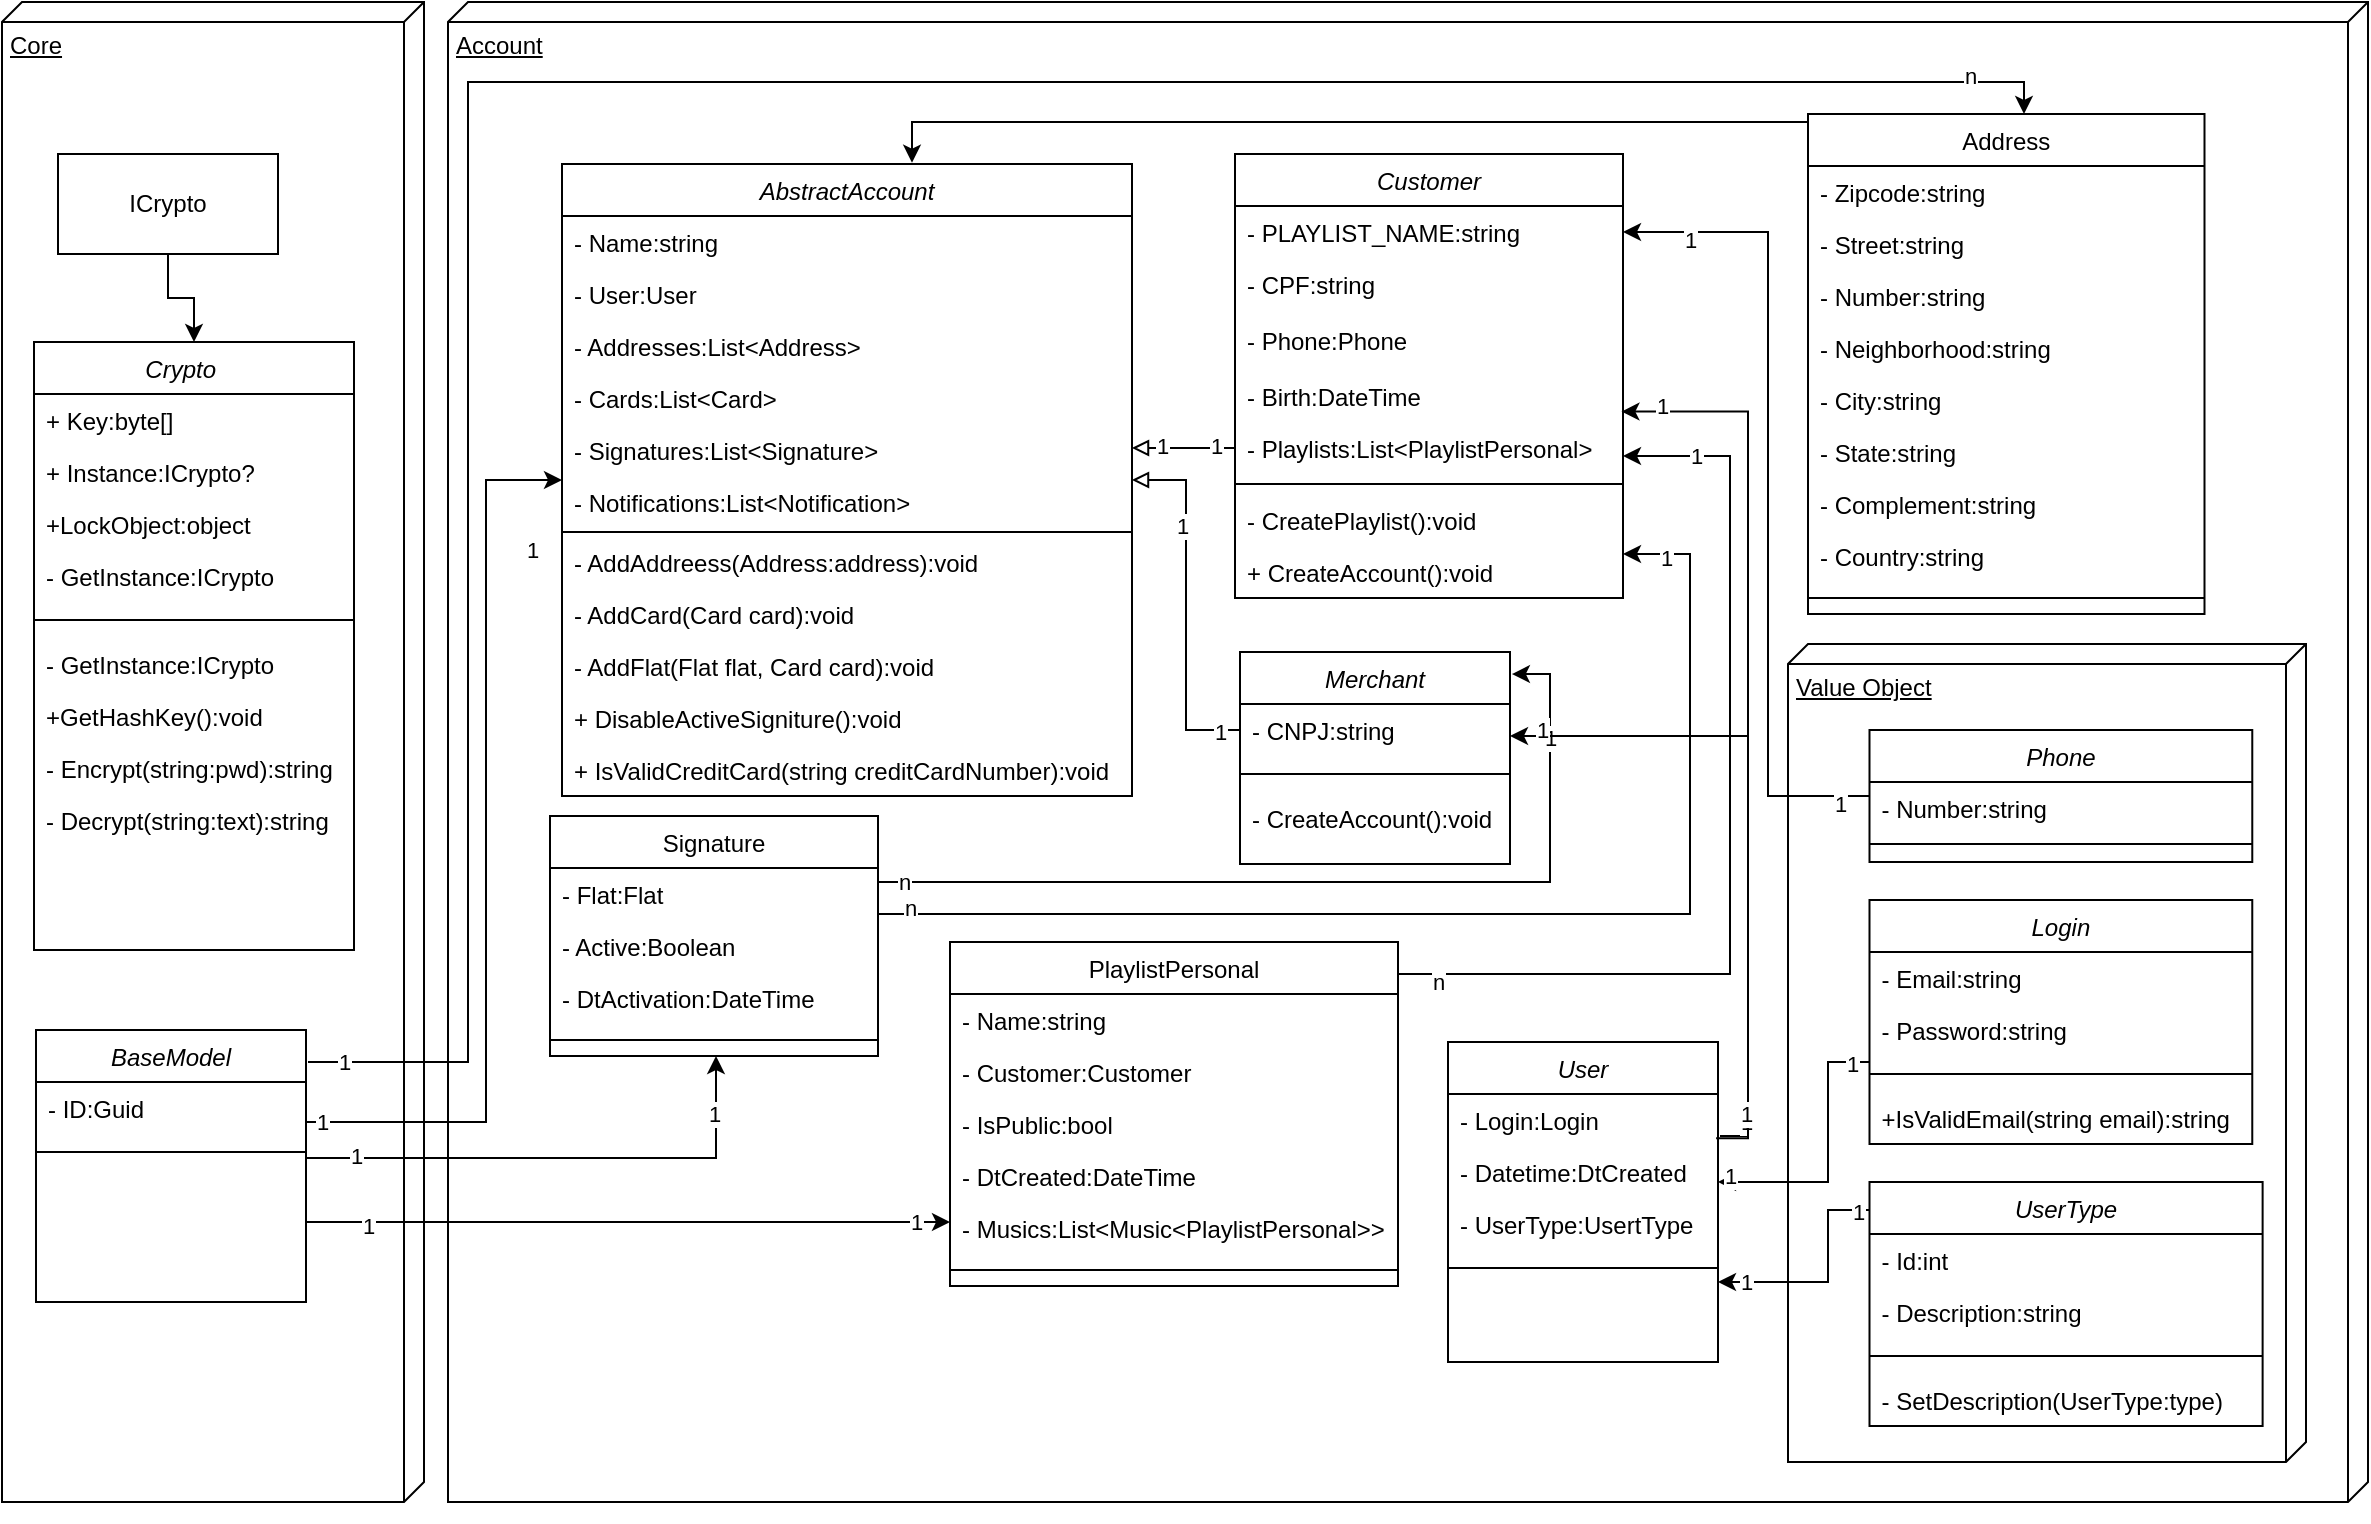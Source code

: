 <mxfile version="24.2.2" type="github">
  <diagram id="C5RBs43oDa-KdzZeNtuy" name="Page-1">
    <mxGraphModel dx="1494" dy="800" grid="1" gridSize="10" guides="1" tooltips="1" connect="1" arrows="1" fold="1" page="1" pageScale="1" pageWidth="1169" pageHeight="827" math="0" shadow="0">
      <root>
        <mxCell id="WIyWlLk6GJQsqaUBKTNV-0" />
        <mxCell id="WIyWlLk6GJQsqaUBKTNV-1" parent="WIyWlLk6GJQsqaUBKTNV-0" />
        <mxCell id="feMMTU7LGqaFjVzuQ2Fy-43" value="Account&lt;br&gt;" style="verticalAlign=top;align=left;spacingTop=8;spacingLeft=2;spacingRight=12;shape=cube;size=10;direction=south;fontStyle=4;html=1;whiteSpace=wrap;" parent="WIyWlLk6GJQsqaUBKTNV-1" vertex="1">
          <mxGeometry x="240" y="50" width="960" height="750" as="geometry" />
        </mxCell>
        <mxCell id="zkfFHV4jXpPFQw0GAbJ--0" value="AbstractAccount" style="swimlane;fontStyle=2;align=center;verticalAlign=top;childLayout=stackLayout;horizontal=1;startSize=26;horizontalStack=0;resizeParent=1;resizeLast=0;collapsible=1;marginBottom=0;rounded=0;shadow=0;strokeWidth=1;labelBackgroundColor=default;" parent="WIyWlLk6GJQsqaUBKTNV-1" vertex="1">
          <mxGeometry x="297" y="131" width="285" height="316" as="geometry">
            <mxRectangle x="230" y="140" width="160" height="26" as="alternateBounds" />
          </mxGeometry>
        </mxCell>
        <mxCell id="zkfFHV4jXpPFQw0GAbJ--3" value="- Name:string" style="text;align=left;verticalAlign=top;spacingLeft=4;spacingRight=4;overflow=hidden;rotatable=0;points=[[0,0.5],[1,0.5]];portConstraint=eastwest;rounded=0;shadow=0;html=0;" parent="zkfFHV4jXpPFQw0GAbJ--0" vertex="1">
          <mxGeometry y="26" width="285" height="26" as="geometry" />
        </mxCell>
        <mxCell id="zkfFHV4jXpPFQw0GAbJ--1" value="- User:User" style="text;align=left;verticalAlign=top;spacingLeft=4;spacingRight=4;overflow=hidden;rotatable=0;points=[[0,0.5],[1,0.5]];portConstraint=eastwest;" parent="zkfFHV4jXpPFQw0GAbJ--0" vertex="1">
          <mxGeometry y="52" width="285" height="26" as="geometry" />
        </mxCell>
        <mxCell id="mI7Hwn_CMACfV3Whv7H--25" value="- Addresses:List&lt;Address&gt;" style="text;align=left;verticalAlign=top;spacingLeft=4;spacingRight=4;overflow=hidden;rotatable=0;points=[[0,0.5],[1,0.5]];portConstraint=eastwest;" vertex="1" parent="zkfFHV4jXpPFQw0GAbJ--0">
          <mxGeometry y="78" width="285" height="26" as="geometry" />
        </mxCell>
        <mxCell id="feMMTU7LGqaFjVzuQ2Fy-9" value="- Cards:List&lt;Card&gt;" style="text;align=left;verticalAlign=top;spacingLeft=4;spacingRight=4;overflow=hidden;rotatable=0;points=[[0,0.5],[1,0.5]];portConstraint=eastwest;" parent="zkfFHV4jXpPFQw0GAbJ--0" vertex="1">
          <mxGeometry y="104" width="285" height="26" as="geometry" />
        </mxCell>
        <mxCell id="feMMTU7LGqaFjVzuQ2Fy-10" value="- Signatures:List&lt;Signature&gt;" style="text;align=left;verticalAlign=top;spacingLeft=4;spacingRight=4;overflow=hidden;rotatable=0;points=[[0,0.5],[1,0.5]];portConstraint=eastwest;" parent="zkfFHV4jXpPFQw0GAbJ--0" vertex="1">
          <mxGeometry y="130" width="285" height="26" as="geometry" />
        </mxCell>
        <mxCell id="feMMTU7LGqaFjVzuQ2Fy-11" value="- Notifications:List&lt;Notification&gt;" style="text;align=left;verticalAlign=top;spacingLeft=4;spacingRight=4;overflow=hidden;rotatable=0;points=[[0,0.5],[1,0.5]];portConstraint=eastwest;" parent="zkfFHV4jXpPFQw0GAbJ--0" vertex="1">
          <mxGeometry y="156" width="285" height="26" as="geometry" />
        </mxCell>
        <mxCell id="zkfFHV4jXpPFQw0GAbJ--4" value="" style="line;html=1;strokeWidth=1;align=left;verticalAlign=middle;spacingTop=-1;spacingLeft=3;spacingRight=3;rotatable=0;labelPosition=right;points=[];portConstraint=eastwest;" parent="zkfFHV4jXpPFQw0GAbJ--0" vertex="1">
          <mxGeometry y="182" width="285" height="4" as="geometry" />
        </mxCell>
        <mxCell id="mI7Hwn_CMACfV3Whv7H--29" value="- AddAddreess(Address:address):void " style="text;align=left;verticalAlign=top;spacingLeft=4;spacingRight=4;overflow=hidden;rotatable=0;points=[[0,0.5],[1,0.5]];portConstraint=eastwest;" vertex="1" parent="zkfFHV4jXpPFQw0GAbJ--0">
          <mxGeometry y="186" width="285" height="26" as="geometry" />
        </mxCell>
        <mxCell id="feMMTU7LGqaFjVzuQ2Fy-14" value="- AddCard(Card card):void " style="text;align=left;verticalAlign=top;spacingLeft=4;spacingRight=4;overflow=hidden;rotatable=0;points=[[0,0.5],[1,0.5]];portConstraint=eastwest;" parent="zkfFHV4jXpPFQw0GAbJ--0" vertex="1">
          <mxGeometry y="212" width="285" height="26" as="geometry" />
        </mxCell>
        <mxCell id="feMMTU7LGqaFjVzuQ2Fy-15" value="- AddFlat(Flat flat, Card card):void " style="text;align=left;verticalAlign=top;spacingLeft=4;spacingRight=4;overflow=hidden;rotatable=0;points=[[0,0.5],[1,0.5]];portConstraint=eastwest;" parent="zkfFHV4jXpPFQw0GAbJ--0" vertex="1">
          <mxGeometry y="238" width="285" height="26" as="geometry" />
        </mxCell>
        <mxCell id="feMMTU7LGqaFjVzuQ2Fy-17" value="+ DisableActiveSigniture():void " style="text;align=left;verticalAlign=top;spacingLeft=4;spacingRight=4;overflow=hidden;rotatable=0;points=[[0,0.5],[1,0.5]];portConstraint=eastwest;" parent="zkfFHV4jXpPFQw0GAbJ--0" vertex="1">
          <mxGeometry y="264" width="285" height="26" as="geometry" />
        </mxCell>
        <mxCell id="feMMTU7LGqaFjVzuQ2Fy-16" value="+ IsValidCreditCard(string creditCardNumber):void" style="text;align=left;verticalAlign=top;spacingLeft=4;spacingRight=4;overflow=hidden;rotatable=0;points=[[0,0.5],[1,0.5]];portConstraint=eastwest;" parent="zkfFHV4jXpPFQw0GAbJ--0" vertex="1">
          <mxGeometry y="290" width="285" height="26" as="geometry" />
        </mxCell>
        <mxCell id="6qK0VQakLGA7VWoojaVd-2" value="Customer" style="swimlane;fontStyle=2;align=center;verticalAlign=top;childLayout=stackLayout;horizontal=1;startSize=26;horizontalStack=0;resizeParent=1;resizeLast=0;collapsible=1;marginBottom=0;rounded=0;shadow=0;strokeWidth=1;labelBackgroundColor=default;" parent="WIyWlLk6GJQsqaUBKTNV-1" vertex="1">
          <mxGeometry x="633.5" y="126" width="194" height="222" as="geometry">
            <mxRectangle x="230" y="140" width="160" height="26" as="alternateBounds" />
          </mxGeometry>
        </mxCell>
        <mxCell id="6qK0VQakLGA7VWoojaVd-24" value="- PLAYLIST_NAME:string&#xa;" style="text;align=left;verticalAlign=top;spacingLeft=4;spacingRight=4;overflow=hidden;rotatable=0;points=[[0,0.5],[1,0.5]];portConstraint=eastwest;rounded=0;shadow=0;html=0;" parent="6qK0VQakLGA7VWoojaVd-2" vertex="1">
          <mxGeometry y="26" width="194" height="26" as="geometry" />
        </mxCell>
        <mxCell id="feMMTU7LGqaFjVzuQ2Fy-4" value="- CPF:string" style="text;align=left;verticalAlign=top;spacingLeft=4;spacingRight=4;overflow=hidden;rotatable=0;points=[[0,0.5],[1,0.5]];portConstraint=eastwest;rounded=0;shadow=0;html=0;" parent="6qK0VQakLGA7VWoojaVd-2" vertex="1">
          <mxGeometry y="52" width="194" height="28" as="geometry" />
        </mxCell>
        <mxCell id="mI7Hwn_CMACfV3Whv7H--59" value="- Phone:Phone" style="text;align=left;verticalAlign=top;spacingLeft=4;spacingRight=4;overflow=hidden;rotatable=0;points=[[0,0.5],[1,0.5]];portConstraint=eastwest;rounded=0;shadow=0;html=0;" vertex="1" parent="6qK0VQakLGA7VWoojaVd-2">
          <mxGeometry y="80" width="194" height="28" as="geometry" />
        </mxCell>
        <mxCell id="feMMTU7LGqaFjVzuQ2Fy-1" value="- Birth:DateTime" style="text;align=left;verticalAlign=top;spacingLeft=4;spacingRight=4;overflow=hidden;rotatable=0;points=[[0,0.5],[1,0.5]];portConstraint=eastwest;rounded=0;shadow=0;html=0;" parent="6qK0VQakLGA7VWoojaVd-2" vertex="1">
          <mxGeometry y="108" width="194" height="26" as="geometry" />
        </mxCell>
        <mxCell id="feMMTU7LGqaFjVzuQ2Fy-2" value="- Playlists:List&lt;PlaylistPersonal&gt;" style="text;align=left;verticalAlign=top;spacingLeft=4;spacingRight=4;overflow=hidden;rotatable=0;points=[[0,0.5],[1,0.5]];portConstraint=eastwest;rounded=0;shadow=0;html=0;" parent="6qK0VQakLGA7VWoojaVd-2" vertex="1">
          <mxGeometry y="134" width="194" height="26" as="geometry" />
        </mxCell>
        <mxCell id="6qK0VQakLGA7VWoojaVd-6" value="" style="line;html=1;strokeWidth=1;align=left;verticalAlign=middle;spacingTop=-1;spacingLeft=3;spacingRight=3;rotatable=0;labelPosition=right;points=[];portConstraint=eastwest;" parent="6qK0VQakLGA7VWoojaVd-2" vertex="1">
          <mxGeometry y="160" width="194" height="10" as="geometry" />
        </mxCell>
        <mxCell id="feMMTU7LGqaFjVzuQ2Fy-7" value="- CreatePlaylist():void" style="text;align=left;verticalAlign=top;spacingLeft=4;spacingRight=4;overflow=hidden;rotatable=0;points=[[0,0.5],[1,0.5]];portConstraint=eastwest;rounded=0;shadow=0;html=0;" parent="6qK0VQakLGA7VWoojaVd-2" vertex="1">
          <mxGeometry y="170" width="194" height="26" as="geometry" />
        </mxCell>
        <mxCell id="feMMTU7LGqaFjVzuQ2Fy-6" value="+ CreateAccount():void" style="text;align=left;verticalAlign=top;spacingLeft=4;spacingRight=4;overflow=hidden;rotatable=0;points=[[0,0.5],[1,0.5]];portConstraint=eastwest;rounded=0;shadow=0;html=0;" parent="6qK0VQakLGA7VWoojaVd-2" vertex="1">
          <mxGeometry y="196" width="194" height="26" as="geometry" />
        </mxCell>
        <mxCell id="6qK0VQakLGA7VWoojaVd-61" value="Signature" style="swimlane;fontStyle=0;align=center;verticalAlign=top;childLayout=stackLayout;horizontal=1;startSize=26;horizontalStack=0;resizeParent=1;resizeLast=0;collapsible=1;marginBottom=0;rounded=0;shadow=0;strokeWidth=1;" parent="WIyWlLk6GJQsqaUBKTNV-1" vertex="1">
          <mxGeometry x="291" y="457" width="164" height="120" as="geometry">
            <mxRectangle x="340" y="380" width="170" height="26" as="alternateBounds" />
          </mxGeometry>
        </mxCell>
        <mxCell id="feMMTU7LGqaFjVzuQ2Fy-72" value="- Flat:Flat" style="text;align=left;verticalAlign=top;spacingLeft=4;spacingRight=4;overflow=hidden;rotatable=0;points=[[0,0.5],[1,0.5]];portConstraint=eastwest;" parent="6qK0VQakLGA7VWoojaVd-61" vertex="1">
          <mxGeometry y="26" width="164" height="26" as="geometry" />
        </mxCell>
        <mxCell id="feMMTU7LGqaFjVzuQ2Fy-73" value="- Active:Boolean" style="text;align=left;verticalAlign=top;spacingLeft=4;spacingRight=4;overflow=hidden;rotatable=0;points=[[0,0.5],[1,0.5]];portConstraint=eastwest;" parent="6qK0VQakLGA7VWoojaVd-61" vertex="1">
          <mxGeometry y="52" width="164" height="26" as="geometry" />
        </mxCell>
        <mxCell id="feMMTU7LGqaFjVzuQ2Fy-74" value="- DtActivation:DateTime" style="text;align=left;verticalAlign=top;spacingLeft=4;spacingRight=4;overflow=hidden;rotatable=0;points=[[0,0.5],[1,0.5]];portConstraint=eastwest;" parent="6qK0VQakLGA7VWoojaVd-61" vertex="1">
          <mxGeometry y="78" width="164" height="26" as="geometry" />
        </mxCell>
        <mxCell id="6qK0VQakLGA7VWoojaVd-62" value="" style="line;html=1;strokeWidth=1;align=left;verticalAlign=middle;spacingTop=-1;spacingLeft=3;spacingRight=3;rotatable=0;labelPosition=right;points=[];portConstraint=eastwest;" parent="6qK0VQakLGA7VWoojaVd-61" vertex="1">
          <mxGeometry y="104" width="164" height="16" as="geometry" />
        </mxCell>
        <mxCell id="6qK0VQakLGA7VWoojaVd-82" style="edgeStyle=orthogonalEdgeStyle;rounded=0;orthogonalLoop=1;jettySize=auto;html=1;exitX=0.5;exitY=1;exitDx=0;exitDy=0;endArrow=none;endFill=0;" parent="WIyWlLk6GJQsqaUBKTNV-1" edge="1">
          <mxGeometry relative="1" as="geometry">
            <mxPoint x="700" y="260" as="sourcePoint" />
          </mxGeometry>
        </mxCell>
        <mxCell id="6qK0VQakLGA7VWoojaVd-84" value="Merchant" style="swimlane;fontStyle=2;align=center;verticalAlign=top;childLayout=stackLayout;horizontal=1;startSize=26;horizontalStack=0;resizeParent=1;resizeLast=0;collapsible=1;marginBottom=0;rounded=0;shadow=0;strokeWidth=1;labelBackgroundColor=default;" parent="WIyWlLk6GJQsqaUBKTNV-1" vertex="1">
          <mxGeometry x="636" y="375" width="135" height="106" as="geometry">
            <mxRectangle x="695" y="300" width="160" height="26" as="alternateBounds" />
          </mxGeometry>
        </mxCell>
        <mxCell id="6qK0VQakLGA7VWoojaVd-91" value="- CNPJ:string" style="text;align=left;verticalAlign=top;spacingLeft=4;spacingRight=4;overflow=hidden;rotatable=0;points=[[0,0.5],[1,0.5]];portConstraint=eastwest;rounded=0;shadow=0;html=0;" parent="6qK0VQakLGA7VWoojaVd-84" vertex="1">
          <mxGeometry y="26" width="135" height="26" as="geometry" />
        </mxCell>
        <mxCell id="6qK0VQakLGA7VWoojaVd-88" value="" style="line;html=1;strokeWidth=1;align=left;verticalAlign=middle;spacingTop=-1;spacingLeft=3;spacingRight=3;rotatable=0;labelPosition=right;points=[];portConstraint=eastwest;" parent="6qK0VQakLGA7VWoojaVd-84" vertex="1">
          <mxGeometry y="52" width="135" height="18" as="geometry" />
        </mxCell>
        <mxCell id="feMMTU7LGqaFjVzuQ2Fy-8" value="- CreateAccount():void" style="text;align=left;verticalAlign=top;spacingLeft=4;spacingRight=4;overflow=hidden;rotatable=0;points=[[0,0.5],[1,0.5]];portConstraint=eastwest;rounded=0;shadow=0;html=0;" parent="6qK0VQakLGA7VWoojaVd-84" vertex="1">
          <mxGeometry y="70" width="135" height="26" as="geometry" />
        </mxCell>
        <mxCell id="feMMTU7LGqaFjVzuQ2Fy-61" style="edgeStyle=orthogonalEdgeStyle;rounded=0;orthogonalLoop=1;jettySize=auto;html=1;" parent="WIyWlLk6GJQsqaUBKTNV-1" source="feMMTU7LGqaFjVzuQ2Fy-44" target="6qK0VQakLGA7VWoojaVd-2" edge="1">
          <mxGeometry relative="1" as="geometry">
            <mxPoint x="645" y="558" as="sourcePoint" />
            <mxPoint x="950" y="277" as="targetPoint" />
            <Array as="points">
              <mxPoint x="881" y="536" />
              <mxPoint x="881" y="277" />
            </Array>
          </mxGeometry>
        </mxCell>
        <mxCell id="feMMTU7LGqaFjVzuQ2Fy-110" value="1" style="edgeLabel;html=1;align=center;verticalAlign=middle;resizable=0;points=[];" parent="feMMTU7LGqaFjVzuQ2Fy-61" vertex="1" connectable="0">
          <mxGeometry x="0.849" relative="1" as="geometry">
            <mxPoint as="offset" />
          </mxGeometry>
        </mxCell>
        <mxCell id="feMMTU7LGqaFjVzuQ2Fy-111" value="n" style="edgeLabel;html=1;align=center;verticalAlign=middle;resizable=0;points=[];" parent="feMMTU7LGqaFjVzuQ2Fy-61" vertex="1" connectable="0">
          <mxGeometry x="-0.916" y="-4" relative="1" as="geometry">
            <mxPoint as="offset" />
          </mxGeometry>
        </mxCell>
        <mxCell id="feMMTU7LGqaFjVzuQ2Fy-44" value="PlaylistPersonal" style="swimlane;fontStyle=0;align=center;verticalAlign=top;childLayout=stackLayout;horizontal=1;startSize=26;horizontalStack=0;resizeParent=1;resizeLast=0;collapsible=1;marginBottom=0;rounded=0;shadow=0;strokeWidth=1;" parent="WIyWlLk6GJQsqaUBKTNV-1" vertex="1">
          <mxGeometry x="491" y="520" width="224" height="172" as="geometry">
            <mxRectangle x="340" y="380" width="170" height="26" as="alternateBounds" />
          </mxGeometry>
        </mxCell>
        <mxCell id="feMMTU7LGqaFjVzuQ2Fy-70" value="- Name:string" style="text;align=left;verticalAlign=top;spacingLeft=4;spacingRight=4;overflow=hidden;rotatable=0;points=[[0,0.5],[1,0.5]];portConstraint=eastwest;" parent="feMMTU7LGqaFjVzuQ2Fy-44" vertex="1">
          <mxGeometry y="26" width="224" height="26" as="geometry" />
        </mxCell>
        <mxCell id="feMMTU7LGqaFjVzuQ2Fy-65" value="- Customer:Customer" style="text;align=left;verticalAlign=top;spacingLeft=4;spacingRight=4;overflow=hidden;rotatable=0;points=[[0,0.5],[1,0.5]];portConstraint=eastwest;" parent="feMMTU7LGqaFjVzuQ2Fy-44" vertex="1">
          <mxGeometry y="52" width="224" height="26" as="geometry" />
        </mxCell>
        <mxCell id="feMMTU7LGqaFjVzuQ2Fy-66" value="- IsPublic:bool" style="text;align=left;verticalAlign=top;spacingLeft=4;spacingRight=4;overflow=hidden;rotatable=0;points=[[0,0.5],[1,0.5]];portConstraint=eastwest;" parent="feMMTU7LGqaFjVzuQ2Fy-44" vertex="1">
          <mxGeometry y="78" width="224" height="26" as="geometry" />
        </mxCell>
        <mxCell id="feMMTU7LGqaFjVzuQ2Fy-69" value="- DtCreated:DateTime" style="text;align=left;verticalAlign=top;spacingLeft=4;spacingRight=4;overflow=hidden;rotatable=0;points=[[0,0.5],[1,0.5]];portConstraint=eastwest;" parent="feMMTU7LGqaFjVzuQ2Fy-44" vertex="1">
          <mxGeometry y="104" width="224" height="26" as="geometry" />
        </mxCell>
        <mxCell id="feMMTU7LGqaFjVzuQ2Fy-71" value="- Musics:List&lt;Music&lt;PlaylistPersonal&gt;&gt;" style="text;align=left;verticalAlign=top;spacingLeft=4;spacingRight=4;overflow=hidden;rotatable=0;points=[[0,0.5],[1,0.5]];portConstraint=eastwest;" parent="feMMTU7LGqaFjVzuQ2Fy-44" vertex="1">
          <mxGeometry y="130" width="224" height="26" as="geometry" />
        </mxCell>
        <mxCell id="feMMTU7LGqaFjVzuQ2Fy-45" value="" style="line;html=1;strokeWidth=1;align=left;verticalAlign=middle;spacingTop=-1;spacingLeft=3;spacingRight=3;rotatable=0;labelPosition=right;points=[];portConstraint=eastwest;" parent="feMMTU7LGqaFjVzuQ2Fy-44" vertex="1">
          <mxGeometry y="156" width="224" height="16" as="geometry" />
        </mxCell>
        <mxCell id="feMMTU7LGqaFjVzuQ2Fy-48" style="edgeStyle=orthogonalEdgeStyle;rounded=0;orthogonalLoop=1;jettySize=auto;html=1;endArrow=block;endFill=0;" parent="WIyWlLk6GJQsqaUBKTNV-1" source="feMMTU7LGqaFjVzuQ2Fy-2" target="zkfFHV4jXpPFQw0GAbJ--0" edge="1">
          <mxGeometry relative="1" as="geometry">
            <Array as="points">
              <mxPoint x="721" y="263" />
              <mxPoint x="721" y="263" />
            </Array>
          </mxGeometry>
        </mxCell>
        <mxCell id="feMMTU7LGqaFjVzuQ2Fy-93" value="1" style="edgeLabel;html=1;align=center;verticalAlign=middle;resizable=0;points=[];" parent="feMMTU7LGqaFjVzuQ2Fy-48" vertex="1" connectable="0">
          <mxGeometry x="-0.63" y="-1" relative="1" as="geometry">
            <mxPoint as="offset" />
          </mxGeometry>
        </mxCell>
        <mxCell id="feMMTU7LGqaFjVzuQ2Fy-92" value="1" style="edgeLabel;html=1;align=center;verticalAlign=middle;resizable=0;points=[];" parent="feMMTU7LGqaFjVzuQ2Fy-48" vertex="1" connectable="0">
          <mxGeometry x="0.222" y="-1" relative="1" as="geometry">
            <mxPoint x="-5" as="offset" />
          </mxGeometry>
        </mxCell>
        <mxCell id="feMMTU7LGqaFjVzuQ2Fy-49" style="edgeStyle=orthogonalEdgeStyle;rounded=0;orthogonalLoop=1;jettySize=auto;html=1;endArrow=block;endFill=0;" parent="WIyWlLk6GJQsqaUBKTNV-1" source="6qK0VQakLGA7VWoojaVd-91" target="zkfFHV4jXpPFQw0GAbJ--0" edge="1">
          <mxGeometry relative="1" as="geometry" />
        </mxCell>
        <mxCell id="feMMTU7LGqaFjVzuQ2Fy-94" value="1" style="edgeLabel;html=1;align=center;verticalAlign=middle;resizable=0;points=[];" parent="feMMTU7LGqaFjVzuQ2Fy-49" vertex="1" connectable="0">
          <mxGeometry x="0.439" y="2" relative="1" as="geometry">
            <mxPoint as="offset" />
          </mxGeometry>
        </mxCell>
        <mxCell id="feMMTU7LGqaFjVzuQ2Fy-95" value="1" style="edgeLabel;html=1;align=center;verticalAlign=middle;resizable=0;points=[];" parent="feMMTU7LGqaFjVzuQ2Fy-49" vertex="1" connectable="0">
          <mxGeometry x="-0.88" y="1" relative="1" as="geometry">
            <mxPoint as="offset" />
          </mxGeometry>
        </mxCell>
        <mxCell id="feMMTU7LGqaFjVzuQ2Fy-62" style="edgeStyle=orthogonalEdgeStyle;rounded=0;orthogonalLoop=1;jettySize=auto;html=1;" parent="WIyWlLk6GJQsqaUBKTNV-1" target="6qK0VQakLGA7VWoojaVd-2" edge="1">
          <mxGeometry relative="1" as="geometry">
            <mxPoint x="455" y="506" as="sourcePoint" />
            <Array as="points">
              <mxPoint x="861" y="506" />
              <mxPoint x="861" y="326" />
            </Array>
          </mxGeometry>
        </mxCell>
        <mxCell id="feMMTU7LGqaFjVzuQ2Fy-104" value="n" style="edgeLabel;html=1;align=center;verticalAlign=middle;resizable=0;points=[];" parent="feMMTU7LGqaFjVzuQ2Fy-62" vertex="1" connectable="0">
          <mxGeometry x="-0.938" y="3" relative="1" as="geometry">
            <mxPoint x="-3" as="offset" />
          </mxGeometry>
        </mxCell>
        <mxCell id="feMMTU7LGqaFjVzuQ2Fy-109" value="1" style="edgeLabel;html=1;align=center;verticalAlign=middle;resizable=0;points=[];" parent="feMMTU7LGqaFjVzuQ2Fy-62" vertex="1" connectable="0">
          <mxGeometry x="0.932" y="2" relative="1" as="geometry">
            <mxPoint as="offset" />
          </mxGeometry>
        </mxCell>
        <mxCell id="feMMTU7LGqaFjVzuQ2Fy-64" style="edgeStyle=orthogonalEdgeStyle;rounded=0;orthogonalLoop=1;jettySize=auto;html=1;entryX=1.007;entryY=0.104;entryDx=0;entryDy=0;entryPerimeter=0;" parent="WIyWlLk6GJQsqaUBKTNV-1" target="6qK0VQakLGA7VWoojaVd-84" edge="1">
          <mxGeometry relative="1" as="geometry">
            <mxPoint x="455" y="489" as="sourcePoint" />
            <Array as="points">
              <mxPoint x="455" y="490" />
              <mxPoint x="791" y="490" />
              <mxPoint x="791" y="386" />
            </Array>
          </mxGeometry>
        </mxCell>
        <mxCell id="feMMTU7LGqaFjVzuQ2Fy-107" value="1" style="edgeLabel;html=1;align=center;verticalAlign=middle;resizable=0;points=[];" parent="feMMTU7LGqaFjVzuQ2Fy-64" vertex="1" connectable="0">
          <mxGeometry x="0.878" relative="1" as="geometry">
            <mxPoint y="23" as="offset" />
          </mxGeometry>
        </mxCell>
        <mxCell id="feMMTU7LGqaFjVzuQ2Fy-108" value="n" style="edgeLabel;html=1;align=center;verticalAlign=middle;resizable=0;points=[];" parent="feMMTU7LGqaFjVzuQ2Fy-64" vertex="1" connectable="0">
          <mxGeometry x="-0.939" relative="1" as="geometry">
            <mxPoint as="offset" />
          </mxGeometry>
        </mxCell>
        <mxCell id="feMMTU7LGqaFjVzuQ2Fy-125" value="" style="group" parent="WIyWlLk6GJQsqaUBKTNV-1" vertex="1" connectable="0">
          <mxGeometry x="291" y="100" width="878" height="680" as="geometry" />
        </mxCell>
        <mxCell id="feMMTU7LGqaFjVzuQ2Fy-112" value="Value Object&lt;br&gt;" style="verticalAlign=top;align=left;spacingTop=8;spacingLeft=2;spacingRight=12;shape=cube;size=10;direction=south;fontStyle=4;html=1;whiteSpace=wrap;" parent="feMMTU7LGqaFjVzuQ2Fy-125" vertex="1">
          <mxGeometry x="619" y="271" width="259" height="409" as="geometry" />
        </mxCell>
        <mxCell id="feMMTU7LGqaFjVzuQ2Fy-115" value="Login" style="swimlane;fontStyle=2;align=center;verticalAlign=top;childLayout=stackLayout;horizontal=1;startSize=26;horizontalStack=0;resizeParent=1;resizeLast=0;collapsible=1;marginBottom=0;rounded=0;shadow=0;strokeWidth=1;labelBackgroundColor=default;" parent="feMMTU7LGqaFjVzuQ2Fy-125" vertex="1">
          <mxGeometry x="659.75" y="399" width="191.387" height="122" as="geometry">
            <mxRectangle x="695" y="300" width="160" height="26" as="alternateBounds" />
          </mxGeometry>
        </mxCell>
        <mxCell id="feMMTU7LGqaFjVzuQ2Fy-116" value="- Email:string " style="text;align=left;verticalAlign=top;spacingLeft=4;spacingRight=4;overflow=hidden;rotatable=0;points=[[0,0.5],[1,0.5]];portConstraint=eastwest;rounded=0;shadow=0;html=0;" parent="feMMTU7LGqaFjVzuQ2Fy-115" vertex="1">
          <mxGeometry y="26" width="191.387" height="26" as="geometry" />
        </mxCell>
        <mxCell id="feMMTU7LGqaFjVzuQ2Fy-124" value="- Password:string" style="text;align=left;verticalAlign=top;spacingLeft=4;spacingRight=4;overflow=hidden;rotatable=0;points=[[0,0.5],[1,0.5]];portConstraint=eastwest;rounded=0;shadow=0;html=0;" parent="feMMTU7LGqaFjVzuQ2Fy-115" vertex="1">
          <mxGeometry y="52" width="191.387" height="26" as="geometry" />
        </mxCell>
        <mxCell id="feMMTU7LGqaFjVzuQ2Fy-117" value="" style="line;html=1;strokeWidth=1;align=left;verticalAlign=middle;spacingTop=-1;spacingLeft=3;spacingRight=3;rotatable=0;labelPosition=right;points=[];portConstraint=eastwest;" parent="feMMTU7LGqaFjVzuQ2Fy-115" vertex="1">
          <mxGeometry y="78" width="191.387" height="18" as="geometry" />
        </mxCell>
        <mxCell id="feMMTU7LGqaFjVzuQ2Fy-118" value="+IsValidEmail(string email):string " style="text;align=left;verticalAlign=top;spacingLeft=4;spacingRight=4;overflow=hidden;rotatable=0;points=[[0,0.5],[1,0.5]];portConstraint=eastwest;rounded=0;shadow=0;html=0;" parent="feMMTU7LGqaFjVzuQ2Fy-115" vertex="1">
          <mxGeometry y="96" width="191.387" height="26" as="geometry" />
        </mxCell>
        <mxCell id="mI7Hwn_CMACfV3Whv7H--16" value="UserType" style="swimlane;fontStyle=2;align=center;verticalAlign=top;childLayout=stackLayout;horizontal=1;startSize=26;horizontalStack=0;resizeParent=1;resizeLast=0;collapsible=1;marginBottom=0;rounded=0;shadow=0;strokeWidth=1;labelBackgroundColor=default;" vertex="1" parent="feMMTU7LGqaFjVzuQ2Fy-125">
          <mxGeometry x="659.75" y="540" width="196.56" height="122" as="geometry">
            <mxRectangle x="695" y="300" width="160" height="26" as="alternateBounds" />
          </mxGeometry>
        </mxCell>
        <mxCell id="mI7Hwn_CMACfV3Whv7H--17" value="- Id:int" style="text;align=left;verticalAlign=top;spacingLeft=4;spacingRight=4;overflow=hidden;rotatable=0;points=[[0,0.5],[1,0.5]];portConstraint=eastwest;rounded=0;shadow=0;html=0;" vertex="1" parent="mI7Hwn_CMACfV3Whv7H--16">
          <mxGeometry y="26" width="196.56" height="26" as="geometry" />
        </mxCell>
        <mxCell id="mI7Hwn_CMACfV3Whv7H--18" value="- Description:string" style="text;align=left;verticalAlign=top;spacingLeft=4;spacingRight=4;overflow=hidden;rotatable=0;points=[[0,0.5],[1,0.5]];portConstraint=eastwest;rounded=0;shadow=0;html=0;" vertex="1" parent="mI7Hwn_CMACfV3Whv7H--16">
          <mxGeometry y="52" width="196.56" height="26" as="geometry" />
        </mxCell>
        <mxCell id="mI7Hwn_CMACfV3Whv7H--19" value="" style="line;html=1;strokeWidth=1;align=left;verticalAlign=middle;spacingTop=-1;spacingLeft=3;spacingRight=3;rotatable=0;labelPosition=right;points=[];portConstraint=eastwest;" vertex="1" parent="mI7Hwn_CMACfV3Whv7H--16">
          <mxGeometry y="78" width="196.56" height="18" as="geometry" />
        </mxCell>
        <mxCell id="mI7Hwn_CMACfV3Whv7H--20" value="- SetDescription(UserType:type)" style="text;align=left;verticalAlign=top;spacingLeft=4;spacingRight=4;overflow=hidden;rotatable=0;points=[[0,0.5],[1,0.5]];portConstraint=eastwest;rounded=0;shadow=0;html=0;" vertex="1" parent="mI7Hwn_CMACfV3Whv7H--16">
          <mxGeometry y="96" width="196.56" height="26" as="geometry" />
        </mxCell>
        <mxCell id="mI7Hwn_CMACfV3Whv7H--30" value="Address" style="swimlane;fontStyle=0;align=center;verticalAlign=top;childLayout=stackLayout;horizontal=1;startSize=26;horizontalStack=0;resizeParent=1;resizeLast=0;collapsible=1;marginBottom=0;rounded=0;shadow=0;strokeWidth=1;" vertex="1" parent="feMMTU7LGqaFjVzuQ2Fy-125">
          <mxGeometry x="629" y="6" width="198.25" height="250" as="geometry">
            <mxRectangle x="340" y="380" width="170" height="26" as="alternateBounds" />
          </mxGeometry>
        </mxCell>
        <mxCell id="mI7Hwn_CMACfV3Whv7H--31" value="- Zipcode:string" style="text;align=left;verticalAlign=top;spacingLeft=4;spacingRight=4;overflow=hidden;rotatable=0;points=[[0,0.5],[1,0.5]];portConstraint=eastwest;" vertex="1" parent="mI7Hwn_CMACfV3Whv7H--30">
          <mxGeometry y="26" width="198.25" height="26" as="geometry" />
        </mxCell>
        <mxCell id="mI7Hwn_CMACfV3Whv7H--32" value="- Street:string" style="text;align=left;verticalAlign=top;spacingLeft=4;spacingRight=4;overflow=hidden;rotatable=0;points=[[0,0.5],[1,0.5]];portConstraint=eastwest;" vertex="1" parent="mI7Hwn_CMACfV3Whv7H--30">
          <mxGeometry y="52" width="198.25" height="26" as="geometry" />
        </mxCell>
        <mxCell id="mI7Hwn_CMACfV3Whv7H--33" value="- Number:string" style="text;align=left;verticalAlign=top;spacingLeft=4;spacingRight=4;overflow=hidden;rotatable=0;points=[[0,0.5],[1,0.5]];portConstraint=eastwest;" vertex="1" parent="mI7Hwn_CMACfV3Whv7H--30">
          <mxGeometry y="78" width="198.25" height="26" as="geometry" />
        </mxCell>
        <mxCell id="mI7Hwn_CMACfV3Whv7H--34" value="- Neighborhood:string" style="text;align=left;verticalAlign=top;spacingLeft=4;spacingRight=4;overflow=hidden;rotatable=0;points=[[0,0.5],[1,0.5]];portConstraint=eastwest;" vertex="1" parent="mI7Hwn_CMACfV3Whv7H--30">
          <mxGeometry y="104" width="198.25" height="26" as="geometry" />
        </mxCell>
        <mxCell id="mI7Hwn_CMACfV3Whv7H--37" value="- City:string" style="text;align=left;verticalAlign=top;spacingLeft=4;spacingRight=4;overflow=hidden;rotatable=0;points=[[0,0.5],[1,0.5]];portConstraint=eastwest;" vertex="1" parent="mI7Hwn_CMACfV3Whv7H--30">
          <mxGeometry y="130" width="198.25" height="26" as="geometry" />
        </mxCell>
        <mxCell id="mI7Hwn_CMACfV3Whv7H--38" value="- State:string" style="text;align=left;verticalAlign=top;spacingLeft=4;spacingRight=4;overflow=hidden;rotatable=0;points=[[0,0.5],[1,0.5]];portConstraint=eastwest;" vertex="1" parent="mI7Hwn_CMACfV3Whv7H--30">
          <mxGeometry y="156" width="198.25" height="26" as="geometry" />
        </mxCell>
        <mxCell id="mI7Hwn_CMACfV3Whv7H--35" value="- Complement:string" style="text;align=left;verticalAlign=top;spacingLeft=4;spacingRight=4;overflow=hidden;rotatable=0;points=[[0,0.5],[1,0.5]];portConstraint=eastwest;" vertex="1" parent="mI7Hwn_CMACfV3Whv7H--30">
          <mxGeometry y="182" width="198.25" height="26" as="geometry" />
        </mxCell>
        <mxCell id="mI7Hwn_CMACfV3Whv7H--48" value="- Country:string" style="text;align=left;verticalAlign=top;spacingLeft=4;spacingRight=4;overflow=hidden;rotatable=0;points=[[0,0.5],[1,0.5]];portConstraint=eastwest;" vertex="1" parent="mI7Hwn_CMACfV3Whv7H--30">
          <mxGeometry y="208" width="198.25" height="26" as="geometry" />
        </mxCell>
        <mxCell id="mI7Hwn_CMACfV3Whv7H--36" value="" style="line;html=1;strokeWidth=1;align=left;verticalAlign=middle;spacingTop=-1;spacingLeft=3;spacingRight=3;rotatable=0;labelPosition=right;points=[];portConstraint=eastwest;" vertex="1" parent="mI7Hwn_CMACfV3Whv7H--30">
          <mxGeometry y="234" width="198.25" height="16" as="geometry" />
        </mxCell>
        <mxCell id="mI7Hwn_CMACfV3Whv7H--5" style="edgeStyle=elbowEdgeStyle;rounded=0;orthogonalLoop=1;jettySize=auto;html=1;endArrow=none;endFill=0;startArrow=classic;startFill=1;" edge="1" parent="feMMTU7LGqaFjVzuQ2Fy-125" target="feMMTU7LGqaFjVzuQ2Fy-115">
          <mxGeometry relative="1" as="geometry">
            <mxPoint x="584" y="540" as="sourcePoint" />
            <mxPoint x="734" y="637" as="targetPoint" />
            <Array as="points">
              <mxPoint x="639" y="480" />
            </Array>
          </mxGeometry>
        </mxCell>
        <mxCell id="mI7Hwn_CMACfV3Whv7H--6" value="1" style="edgeLabel;html=1;align=center;verticalAlign=middle;resizable=0;points=[];" vertex="1" connectable="0" parent="mI7Hwn_CMACfV3Whv7H--5">
          <mxGeometry x="-0.908" y="3" relative="1" as="geometry">
            <mxPoint as="offset" />
          </mxGeometry>
        </mxCell>
        <mxCell id="mI7Hwn_CMACfV3Whv7H--7" value="1" style="edgeLabel;html=1;align=center;verticalAlign=middle;resizable=0;points=[];" vertex="1" connectable="0" parent="mI7Hwn_CMACfV3Whv7H--5">
          <mxGeometry x="0.87" y="-1" relative="1" as="geometry">
            <mxPoint as="offset" />
          </mxGeometry>
        </mxCell>
        <mxCell id="mI7Hwn_CMACfV3Whv7H--51" value="Phone" style="swimlane;fontStyle=2;align=center;verticalAlign=top;childLayout=stackLayout;horizontal=1;startSize=26;horizontalStack=0;resizeParent=1;resizeLast=0;collapsible=1;marginBottom=0;rounded=0;shadow=0;strokeWidth=1;labelBackgroundColor=default;" vertex="1" parent="feMMTU7LGqaFjVzuQ2Fy-125">
          <mxGeometry x="659.75" y="314" width="191.39" height="66" as="geometry">
            <mxRectangle x="695" y="300" width="160" height="26" as="alternateBounds" />
          </mxGeometry>
        </mxCell>
        <mxCell id="mI7Hwn_CMACfV3Whv7H--52" value="- Number:string" style="text;align=left;verticalAlign=top;spacingLeft=4;spacingRight=4;overflow=hidden;rotatable=0;points=[[0,0.5],[1,0.5]];portConstraint=eastwest;rounded=0;shadow=0;html=0;" vertex="1" parent="mI7Hwn_CMACfV3Whv7H--51">
          <mxGeometry y="26" width="191.39" height="22" as="geometry" />
        </mxCell>
        <mxCell id="mI7Hwn_CMACfV3Whv7H--54" value="" style="line;html=1;strokeWidth=1;align=left;verticalAlign=middle;spacingTop=-1;spacingLeft=3;spacingRight=3;rotatable=0;labelPosition=right;points=[];portConstraint=eastwest;" vertex="1" parent="mI7Hwn_CMACfV3Whv7H--51">
          <mxGeometry y="48" width="191.39" height="18" as="geometry" />
        </mxCell>
        <mxCell id="mI7Hwn_CMACfV3Whv7H--1" value="User" style="swimlane;fontStyle=2;align=center;verticalAlign=top;childLayout=stackLayout;horizontal=1;startSize=26;horizontalStack=0;resizeParent=1;resizeLast=0;collapsible=1;marginBottom=0;rounded=0;shadow=0;strokeWidth=1;labelBackgroundColor=default;" vertex="1" parent="WIyWlLk6GJQsqaUBKTNV-1">
          <mxGeometry x="740" y="570" width="135" height="160" as="geometry">
            <mxRectangle x="695" y="300" width="160" height="26" as="alternateBounds" />
          </mxGeometry>
        </mxCell>
        <mxCell id="mI7Hwn_CMACfV3Whv7H--2" value="- Login:Login" style="text;align=left;verticalAlign=top;spacingLeft=4;spacingRight=4;overflow=hidden;rotatable=0;points=[[0,0.5],[1,0.5]];portConstraint=eastwest;rounded=0;shadow=0;html=0;" vertex="1" parent="mI7Hwn_CMACfV3Whv7H--1">
          <mxGeometry y="26" width="135" height="26" as="geometry" />
        </mxCell>
        <mxCell id="mI7Hwn_CMACfV3Whv7H--8" value="- Datetime:DtCreated" style="text;align=left;verticalAlign=top;spacingLeft=4;spacingRight=4;overflow=hidden;rotatable=0;points=[[0,0.5],[1,0.5]];portConstraint=eastwest;rounded=0;shadow=0;html=0;" vertex="1" parent="mI7Hwn_CMACfV3Whv7H--1">
          <mxGeometry y="52" width="135" height="26" as="geometry" />
        </mxCell>
        <mxCell id="mI7Hwn_CMACfV3Whv7H--24" value="- UserType:UsertType" style="text;align=left;verticalAlign=top;spacingLeft=4;spacingRight=4;overflow=hidden;rotatable=0;points=[[0,0.5],[1,0.5]];portConstraint=eastwest;rounded=0;shadow=0;html=0;" vertex="1" parent="mI7Hwn_CMACfV3Whv7H--1">
          <mxGeometry y="78" width="135" height="26" as="geometry" />
        </mxCell>
        <mxCell id="mI7Hwn_CMACfV3Whv7H--3" value="" style="line;html=1;strokeWidth=1;align=left;verticalAlign=middle;spacingTop=-1;spacingLeft=3;spacingRight=3;rotatable=0;labelPosition=right;points=[];portConstraint=eastwest;" vertex="1" parent="mI7Hwn_CMACfV3Whv7H--1">
          <mxGeometry y="104" width="135" height="18" as="geometry" />
        </mxCell>
        <mxCell id="feMMTU7LGqaFjVzuQ2Fy-121" style="edgeStyle=elbowEdgeStyle;rounded=0;orthogonalLoop=1;jettySize=auto;html=1;endArrow=none;endFill=0;startArrow=classic;startFill=1;" parent="WIyWlLk6GJQsqaUBKTNV-1" edge="1">
          <mxGeometry relative="1" as="geometry">
            <mxPoint x="771" y="417" as="sourcePoint" />
            <mxPoint x="876" y="617" as="targetPoint" />
            <Array as="points">
              <mxPoint x="890" y="520" />
            </Array>
          </mxGeometry>
        </mxCell>
        <mxCell id="feMMTU7LGqaFjVzuQ2Fy-122" value="1" style="edgeLabel;html=1;align=center;verticalAlign=middle;resizable=0;points=[];" parent="feMMTU7LGqaFjVzuQ2Fy-121" vertex="1" connectable="0">
          <mxGeometry x="-0.908" y="3" relative="1" as="geometry">
            <mxPoint as="offset" />
          </mxGeometry>
        </mxCell>
        <mxCell id="feMMTU7LGqaFjVzuQ2Fy-123" value="1" style="edgeLabel;html=1;align=center;verticalAlign=middle;resizable=0;points=[];" parent="feMMTU7LGqaFjVzuQ2Fy-121" vertex="1" connectable="0">
          <mxGeometry x="0.87" y="-1" relative="1" as="geometry">
            <mxPoint as="offset" />
          </mxGeometry>
        </mxCell>
        <mxCell id="mI7Hwn_CMACfV3Whv7H--21" style="edgeStyle=orthogonalEdgeStyle;rounded=0;orthogonalLoop=1;jettySize=auto;html=1;entryX=1;entryY=0.75;entryDx=0;entryDy=0;" edge="1" parent="WIyWlLk6GJQsqaUBKTNV-1" source="mI7Hwn_CMACfV3Whv7H--16" target="mI7Hwn_CMACfV3Whv7H--1">
          <mxGeometry relative="1" as="geometry">
            <Array as="points">
              <mxPoint x="930" y="654" />
              <mxPoint x="930" y="690" />
            </Array>
          </mxGeometry>
        </mxCell>
        <mxCell id="mI7Hwn_CMACfV3Whv7H--22" value="1" style="edgeLabel;html=1;align=center;verticalAlign=middle;resizable=0;points=[];" vertex="1" connectable="0" parent="mI7Hwn_CMACfV3Whv7H--21">
          <mxGeometry x="-0.897" y="1" relative="1" as="geometry">
            <mxPoint as="offset" />
          </mxGeometry>
        </mxCell>
        <mxCell id="mI7Hwn_CMACfV3Whv7H--23" value="1" style="edgeLabel;html=1;align=center;verticalAlign=middle;resizable=0;points=[];" vertex="1" connectable="0" parent="mI7Hwn_CMACfV3Whv7H--21">
          <mxGeometry x="0.759" relative="1" as="geometry">
            <mxPoint as="offset" />
          </mxGeometry>
        </mxCell>
        <mxCell id="mI7Hwn_CMACfV3Whv7H--26" style="edgeStyle=elbowEdgeStyle;rounded=0;orthogonalLoop=1;jettySize=auto;html=1;endArrow=none;endFill=0;startArrow=classic;startFill=1;entryX=0.993;entryY=0.073;entryDx=0;entryDy=0;entryPerimeter=0;exitX=0.996;exitY=0.8;exitDx=0;exitDy=0;exitPerimeter=0;" edge="1" parent="WIyWlLk6GJQsqaUBKTNV-1" source="feMMTU7LGqaFjVzuQ2Fy-1">
          <mxGeometry relative="1" as="geometry">
            <mxPoint x="840" y="251" as="sourcePoint" />
            <mxPoint x="874.055" y="618.18" as="targetPoint" />
            <Array as="points">
              <mxPoint x="890" y="460" />
            </Array>
          </mxGeometry>
        </mxCell>
        <mxCell id="mI7Hwn_CMACfV3Whv7H--27" value="1" style="edgeLabel;html=1;align=center;verticalAlign=middle;resizable=0;points=[];" vertex="1" connectable="0" parent="mI7Hwn_CMACfV3Whv7H--26">
          <mxGeometry x="-0.908" y="3" relative="1" as="geometry">
            <mxPoint as="offset" />
          </mxGeometry>
        </mxCell>
        <mxCell id="mI7Hwn_CMACfV3Whv7H--28" value="1" style="edgeLabel;html=1;align=center;verticalAlign=middle;resizable=0;points=[];" vertex="1" connectable="0" parent="mI7Hwn_CMACfV3Whv7H--26">
          <mxGeometry x="0.87" y="-1" relative="1" as="geometry">
            <mxPoint as="offset" />
          </mxGeometry>
        </mxCell>
        <mxCell id="mI7Hwn_CMACfV3Whv7H--49" style="edgeStyle=elbowEdgeStyle;rounded=0;orthogonalLoop=1;jettySize=auto;html=1;entryX=0.613;entryY=-0.002;entryDx=0;entryDy=0;entryPerimeter=0;" edge="1" parent="WIyWlLk6GJQsqaUBKTNV-1" source="mI7Hwn_CMACfV3Whv7H--30" target="zkfFHV4jXpPFQw0GAbJ--0">
          <mxGeometry relative="1" as="geometry">
            <Array as="points">
              <mxPoint x="472" y="110" />
            </Array>
          </mxGeometry>
        </mxCell>
        <mxCell id="mI7Hwn_CMACfV3Whv7H--56" style="edgeStyle=elbowEdgeStyle;rounded=0;orthogonalLoop=1;jettySize=auto;html=1;entryX=1;entryY=0.5;entryDx=0;entryDy=0;" edge="1" parent="WIyWlLk6GJQsqaUBKTNV-1" source="mI7Hwn_CMACfV3Whv7H--51" target="6qK0VQakLGA7VWoojaVd-24">
          <mxGeometry relative="1" as="geometry">
            <Array as="points">
              <mxPoint x="900" y="300" />
            </Array>
          </mxGeometry>
        </mxCell>
        <mxCell id="mI7Hwn_CMACfV3Whv7H--57" value="1" style="edgeLabel;html=1;align=center;verticalAlign=middle;resizable=0;points=[];" vertex="1" connectable="0" parent="mI7Hwn_CMACfV3Whv7H--56">
          <mxGeometry x="-0.924" y="4" relative="1" as="geometry">
            <mxPoint as="offset" />
          </mxGeometry>
        </mxCell>
        <mxCell id="mI7Hwn_CMACfV3Whv7H--58" value="1" style="edgeLabel;html=1;align=center;verticalAlign=middle;resizable=0;points=[];" vertex="1" connectable="0" parent="mI7Hwn_CMACfV3Whv7H--56">
          <mxGeometry x="0.839" y="4" relative="1" as="geometry">
            <mxPoint as="offset" />
          </mxGeometry>
        </mxCell>
        <mxCell id="mI7Hwn_CMACfV3Whv7H--70" value="" style="group" vertex="1" connectable="0" parent="WIyWlLk6GJQsqaUBKTNV-1">
          <mxGeometry x="17" y="50" width="1011" height="760" as="geometry" />
        </mxCell>
        <mxCell id="feMMTU7LGqaFjVzuQ2Fy-35" value="Core&lt;br&gt;" style="verticalAlign=top;align=left;spacingTop=8;spacingLeft=2;spacingRight=12;shape=cube;size=10;direction=south;fontStyle=4;html=1;whiteSpace=wrap;" parent="mI7Hwn_CMACfV3Whv7H--70" vertex="1">
          <mxGeometry width="211" height="750" as="geometry" />
        </mxCell>
        <mxCell id="feMMTU7LGqaFjVzuQ2Fy-28" value="Crypto    " style="swimlane;fontStyle=2;align=center;verticalAlign=top;childLayout=stackLayout;horizontal=1;startSize=26;horizontalStack=0;resizeParent=1;resizeLast=0;collapsible=1;marginBottom=0;rounded=0;shadow=0;strokeWidth=1;labelBackgroundColor=default;" parent="mI7Hwn_CMACfV3Whv7H--70" vertex="1">
          <mxGeometry x="16" y="170" width="160" height="304" as="geometry">
            <mxRectangle x="230" y="140" width="160" height="26" as="alternateBounds" />
          </mxGeometry>
        </mxCell>
        <mxCell id="feMMTU7LGqaFjVzuQ2Fy-29" value="+ Key:byte[]" style="text;align=left;verticalAlign=top;spacingLeft=4;spacingRight=4;overflow=hidden;rotatable=0;points=[[0,0.5],[1,0.5]];portConstraint=eastwest;rounded=0;shadow=0;html=0;" parent="feMMTU7LGqaFjVzuQ2Fy-28" vertex="1">
          <mxGeometry y="26" width="160" height="26" as="geometry" />
        </mxCell>
        <mxCell id="feMMTU7LGqaFjVzuQ2Fy-82" value="+ Instance:ICrypto?" style="text;align=left;verticalAlign=top;spacingLeft=4;spacingRight=4;overflow=hidden;rotatable=0;points=[[0,0.5],[1,0.5]];portConstraint=eastwest;rounded=0;shadow=0;html=0;" parent="feMMTU7LGqaFjVzuQ2Fy-28" vertex="1">
          <mxGeometry y="52" width="160" height="26" as="geometry" />
        </mxCell>
        <mxCell id="feMMTU7LGqaFjVzuQ2Fy-83" value="+LockObject:object " style="text;align=left;verticalAlign=top;spacingLeft=4;spacingRight=4;overflow=hidden;rotatable=0;points=[[0,0.5],[1,0.5]];portConstraint=eastwest;rounded=0;shadow=0;html=0;" parent="feMMTU7LGqaFjVzuQ2Fy-28" vertex="1">
          <mxGeometry y="78" width="160" height="26" as="geometry" />
        </mxCell>
        <mxCell id="feMMTU7LGqaFjVzuQ2Fy-84" value="- GetInstance:ICrypto" style="text;align=left;verticalAlign=top;spacingLeft=4;spacingRight=4;overflow=hidden;rotatable=0;points=[[0,0.5],[1,0.5]];portConstraint=eastwest;rounded=0;shadow=0;html=0;" parent="feMMTU7LGqaFjVzuQ2Fy-28" vertex="1">
          <mxGeometry y="104" width="160" height="26" as="geometry" />
        </mxCell>
        <mxCell id="feMMTU7LGqaFjVzuQ2Fy-30" value="" style="line;html=1;strokeWidth=1;align=left;verticalAlign=middle;spacingTop=-1;spacingLeft=3;spacingRight=3;rotatable=0;labelPosition=right;points=[];portConstraint=eastwest;" parent="feMMTU7LGqaFjVzuQ2Fy-28" vertex="1">
          <mxGeometry y="130" width="160" height="18" as="geometry" />
        </mxCell>
        <mxCell id="feMMTU7LGqaFjVzuQ2Fy-88" value="- GetInstance:ICrypto" style="text;align=left;verticalAlign=top;spacingLeft=4;spacingRight=4;overflow=hidden;rotatable=0;points=[[0,0.5],[1,0.5]];portConstraint=eastwest;rounded=0;shadow=0;html=0;" parent="feMMTU7LGqaFjVzuQ2Fy-28" vertex="1">
          <mxGeometry y="148" width="160" height="26" as="geometry" />
        </mxCell>
        <mxCell id="mI7Hwn_CMACfV3Whv7H--61" value="+GetHashKey():void" style="text;align=left;verticalAlign=top;spacingLeft=4;spacingRight=4;overflow=hidden;rotatable=0;points=[[0,0.5],[1,0.5]];portConstraint=eastwest;rounded=0;shadow=0;html=0;" vertex="1" parent="feMMTU7LGqaFjVzuQ2Fy-28">
          <mxGeometry y="174" width="160" height="26" as="geometry" />
        </mxCell>
        <mxCell id="mI7Hwn_CMACfV3Whv7H--62" value="- Encrypt(string:pwd):string" style="text;align=left;verticalAlign=top;spacingLeft=4;spacingRight=4;overflow=hidden;rotatable=0;points=[[0,0.5],[1,0.5]];portConstraint=eastwest;rounded=0;shadow=0;html=0;" vertex="1" parent="feMMTU7LGqaFjVzuQ2Fy-28">
          <mxGeometry y="200" width="160" height="26" as="geometry" />
        </mxCell>
        <mxCell id="mI7Hwn_CMACfV3Whv7H--63" value="- Decrypt(string:text):string" style="text;align=left;verticalAlign=top;spacingLeft=4;spacingRight=4;overflow=hidden;rotatable=0;points=[[0,0.5],[1,0.5]];portConstraint=eastwest;rounded=0;shadow=0;html=0;" vertex="1" parent="feMMTU7LGqaFjVzuQ2Fy-28">
          <mxGeometry y="226" width="160" height="26" as="geometry" />
        </mxCell>
        <mxCell id="feMMTU7LGqaFjVzuQ2Fy-75" style="edgeStyle=orthogonalEdgeStyle;rounded=0;orthogonalLoop=1;jettySize=auto;html=1;entryX=0.5;entryY=0;entryDx=0;entryDy=0;" parent="mI7Hwn_CMACfV3Whv7H--70" source="feMMTU7LGqaFjVzuQ2Fy-33" target="feMMTU7LGqaFjVzuQ2Fy-28" edge="1">
          <mxGeometry relative="1" as="geometry" />
        </mxCell>
        <mxCell id="feMMTU7LGqaFjVzuQ2Fy-33" value="ICrypto" style="html=1;whiteSpace=wrap;" parent="mI7Hwn_CMACfV3Whv7H--70" vertex="1">
          <mxGeometry x="28" y="76" width="110" height="50" as="geometry" />
        </mxCell>
        <mxCell id="mI7Hwn_CMACfV3Whv7H--64" style="edgeStyle=orthogonalEdgeStyle;rounded=0;orthogonalLoop=1;jettySize=auto;html=1;" edge="1" parent="mI7Hwn_CMACfV3Whv7H--70" target="mI7Hwn_CMACfV3Whv7H--30">
          <mxGeometry relative="1" as="geometry">
            <mxPoint x="1011" y="76" as="targetPoint" />
            <mxPoint x="152" y="568.941" as="sourcePoint" />
            <Array as="points">
              <mxPoint x="152" y="530" />
              <mxPoint x="233" y="530" />
              <mxPoint x="233" y="40" />
              <mxPoint x="1011" y="40" />
            </Array>
          </mxGeometry>
        </mxCell>
        <mxCell id="mI7Hwn_CMACfV3Whv7H--65" value="1" style="edgeLabel;html=1;align=center;verticalAlign=middle;resizable=0;points=[];" vertex="1" connectable="0" parent="mI7Hwn_CMACfV3Whv7H--64">
          <mxGeometry x="-0.949" y="3" relative="1" as="geometry">
            <mxPoint as="offset" />
          </mxGeometry>
        </mxCell>
        <mxCell id="mI7Hwn_CMACfV3Whv7H--66" value="n" style="edgeLabel;html=1;align=center;verticalAlign=middle;resizable=0;points=[];" vertex="1" connectable="0" parent="mI7Hwn_CMACfV3Whv7H--64">
          <mxGeometry x="0.958" y="3" relative="1" as="geometry">
            <mxPoint x="-14" as="offset" />
          </mxGeometry>
        </mxCell>
        <mxCell id="mI7Hwn_CMACfV3Whv7H--71" value="1" style="edgeLabel;html=1;align=center;verticalAlign=middle;resizable=0;points=[];" vertex="1" connectable="0" parent="mI7Hwn_CMACfV3Whv7H--64">
          <mxGeometry x="-0.919" relative="1" as="geometry">
            <mxPoint x="1" as="offset" />
          </mxGeometry>
        </mxCell>
        <mxCell id="feMMTU7LGqaFjVzuQ2Fy-36" value="BaseModel" style="swimlane;fontStyle=2;align=center;verticalAlign=top;childLayout=stackLayout;horizontal=1;startSize=26;horizontalStack=0;resizeParent=1;resizeLast=0;collapsible=1;marginBottom=0;rounded=0;shadow=0;strokeWidth=1;labelBackgroundColor=default;" parent="mI7Hwn_CMACfV3Whv7H--70" vertex="1">
          <mxGeometry x="17" y="514" width="135" height="136" as="geometry">
            <mxRectangle x="230" y="140" width="160" height="26" as="alternateBounds" />
          </mxGeometry>
        </mxCell>
        <mxCell id="feMMTU7LGqaFjVzuQ2Fy-37" value="- ID:Guid" style="text;align=left;verticalAlign=top;spacingLeft=4;spacingRight=4;overflow=hidden;rotatable=0;points=[[0,0.5],[1,0.5]];portConstraint=eastwest;rounded=0;shadow=0;html=0;" parent="feMMTU7LGqaFjVzuQ2Fy-36" vertex="1">
          <mxGeometry y="26" width="135" height="26" as="geometry" />
        </mxCell>
        <mxCell id="feMMTU7LGqaFjVzuQ2Fy-38" value="" style="line;html=1;strokeWidth=1;align=left;verticalAlign=middle;spacingTop=-1;spacingLeft=3;spacingRight=3;rotatable=0;labelPosition=right;points=[];portConstraint=eastwest;" parent="feMMTU7LGqaFjVzuQ2Fy-36" vertex="1">
          <mxGeometry y="52" width="135" height="18" as="geometry" />
        </mxCell>
        <mxCell id="feMMTU7LGqaFjVzuQ2Fy-55" style="edgeStyle=orthogonalEdgeStyle;rounded=0;orthogonalLoop=1;jettySize=auto;html=1;exitX=1;exitY=0.25;exitDx=0;exitDy=0;" parent="mI7Hwn_CMACfV3Whv7H--70" source="feMMTU7LGqaFjVzuQ2Fy-36" target="zkfFHV4jXpPFQw0GAbJ--0" edge="1">
          <mxGeometry relative="1" as="geometry">
            <mxPoint x="258" y="398" as="targetPoint" />
            <Array as="points">
              <mxPoint x="152" y="560" />
              <mxPoint x="242" y="560" />
              <mxPoint x="242" y="239" />
            </Array>
          </mxGeometry>
        </mxCell>
        <mxCell id="feMMTU7LGqaFjVzuQ2Fy-98" value="1" style="edgeLabel;html=1;align=center;verticalAlign=middle;resizable=0;points=[];" parent="feMMTU7LGqaFjVzuQ2Fy-55" vertex="1" connectable="0">
          <mxGeometry x="-0.749" relative="1" as="geometry">
            <mxPoint x="-38" as="offset" />
          </mxGeometry>
        </mxCell>
        <mxCell id="feMMTU7LGqaFjVzuQ2Fy-99" value="1" style="edgeLabel;html=1;align=center;verticalAlign=middle;resizable=0;points=[];" parent="feMMTU7LGqaFjVzuQ2Fy-55" vertex="1" connectable="0">
          <mxGeometry x="0.686" y="-2" relative="1" as="geometry">
            <mxPoint x="21" as="offset" />
          </mxGeometry>
        </mxCell>
        <mxCell id="feMMTU7LGqaFjVzuQ2Fy-76" style="edgeStyle=orthogonalEdgeStyle;rounded=0;orthogonalLoop=1;jettySize=auto;html=1;" parent="WIyWlLk6GJQsqaUBKTNV-1" source="feMMTU7LGqaFjVzuQ2Fy-36" target="6qK0VQakLGA7VWoojaVd-61" edge="1">
          <mxGeometry relative="1" as="geometry">
            <mxPoint x="373.059" y="590" as="targetPoint" />
            <Array as="points">
              <mxPoint x="374" y="628" />
            </Array>
            <mxPoint x="191" y="628.059" as="sourcePoint" />
          </mxGeometry>
        </mxCell>
        <mxCell id="feMMTU7LGqaFjVzuQ2Fy-100" value="1" style="edgeLabel;html=1;align=center;verticalAlign=middle;resizable=0;points=[];" parent="feMMTU7LGqaFjVzuQ2Fy-76" vertex="1" connectable="0">
          <mxGeometry y="-2" relative="1" as="geometry">
            <mxPoint x="76" y="-24" as="offset" />
          </mxGeometry>
        </mxCell>
        <mxCell id="feMMTU7LGqaFjVzuQ2Fy-101" value="1" style="edgeLabel;html=1;align=center;verticalAlign=middle;resizable=0;points=[];" parent="feMMTU7LGqaFjVzuQ2Fy-76" vertex="1" connectable="0">
          <mxGeometry x="-0.548" y="1" relative="1" as="geometry">
            <mxPoint x="-33" as="offset" />
          </mxGeometry>
        </mxCell>
        <mxCell id="feMMTU7LGqaFjVzuQ2Fy-78" style="edgeStyle=orthogonalEdgeStyle;rounded=0;orthogonalLoop=1;jettySize=auto;html=1;" parent="WIyWlLk6GJQsqaUBKTNV-1" source="feMMTU7LGqaFjVzuQ2Fy-36" edge="1" target="feMMTU7LGqaFjVzuQ2Fy-44">
          <mxGeometry relative="1" as="geometry">
            <mxPoint x="149" y="619" as="sourcePoint" />
            <mxPoint x="469" y="665" as="targetPoint" />
            <Array as="points">
              <mxPoint x="480" y="660" />
              <mxPoint x="480" y="660" />
            </Array>
          </mxGeometry>
        </mxCell>
        <mxCell id="feMMTU7LGqaFjVzuQ2Fy-102" value="1" style="edgeLabel;html=1;align=center;verticalAlign=middle;resizable=0;points=[];" parent="feMMTU7LGqaFjVzuQ2Fy-78" vertex="1" connectable="0">
          <mxGeometry x="-0.738" y="-2" relative="1" as="geometry">
            <mxPoint x="-11" as="offset" />
          </mxGeometry>
        </mxCell>
        <mxCell id="feMMTU7LGqaFjVzuQ2Fy-103" value="1" style="edgeLabel;html=1;align=center;verticalAlign=middle;resizable=0;points=[];" parent="feMMTU7LGqaFjVzuQ2Fy-78" vertex="1" connectable="0">
          <mxGeometry x="0.914" relative="1" as="geometry">
            <mxPoint x="-3" as="offset" />
          </mxGeometry>
        </mxCell>
      </root>
    </mxGraphModel>
  </diagram>
</mxfile>
